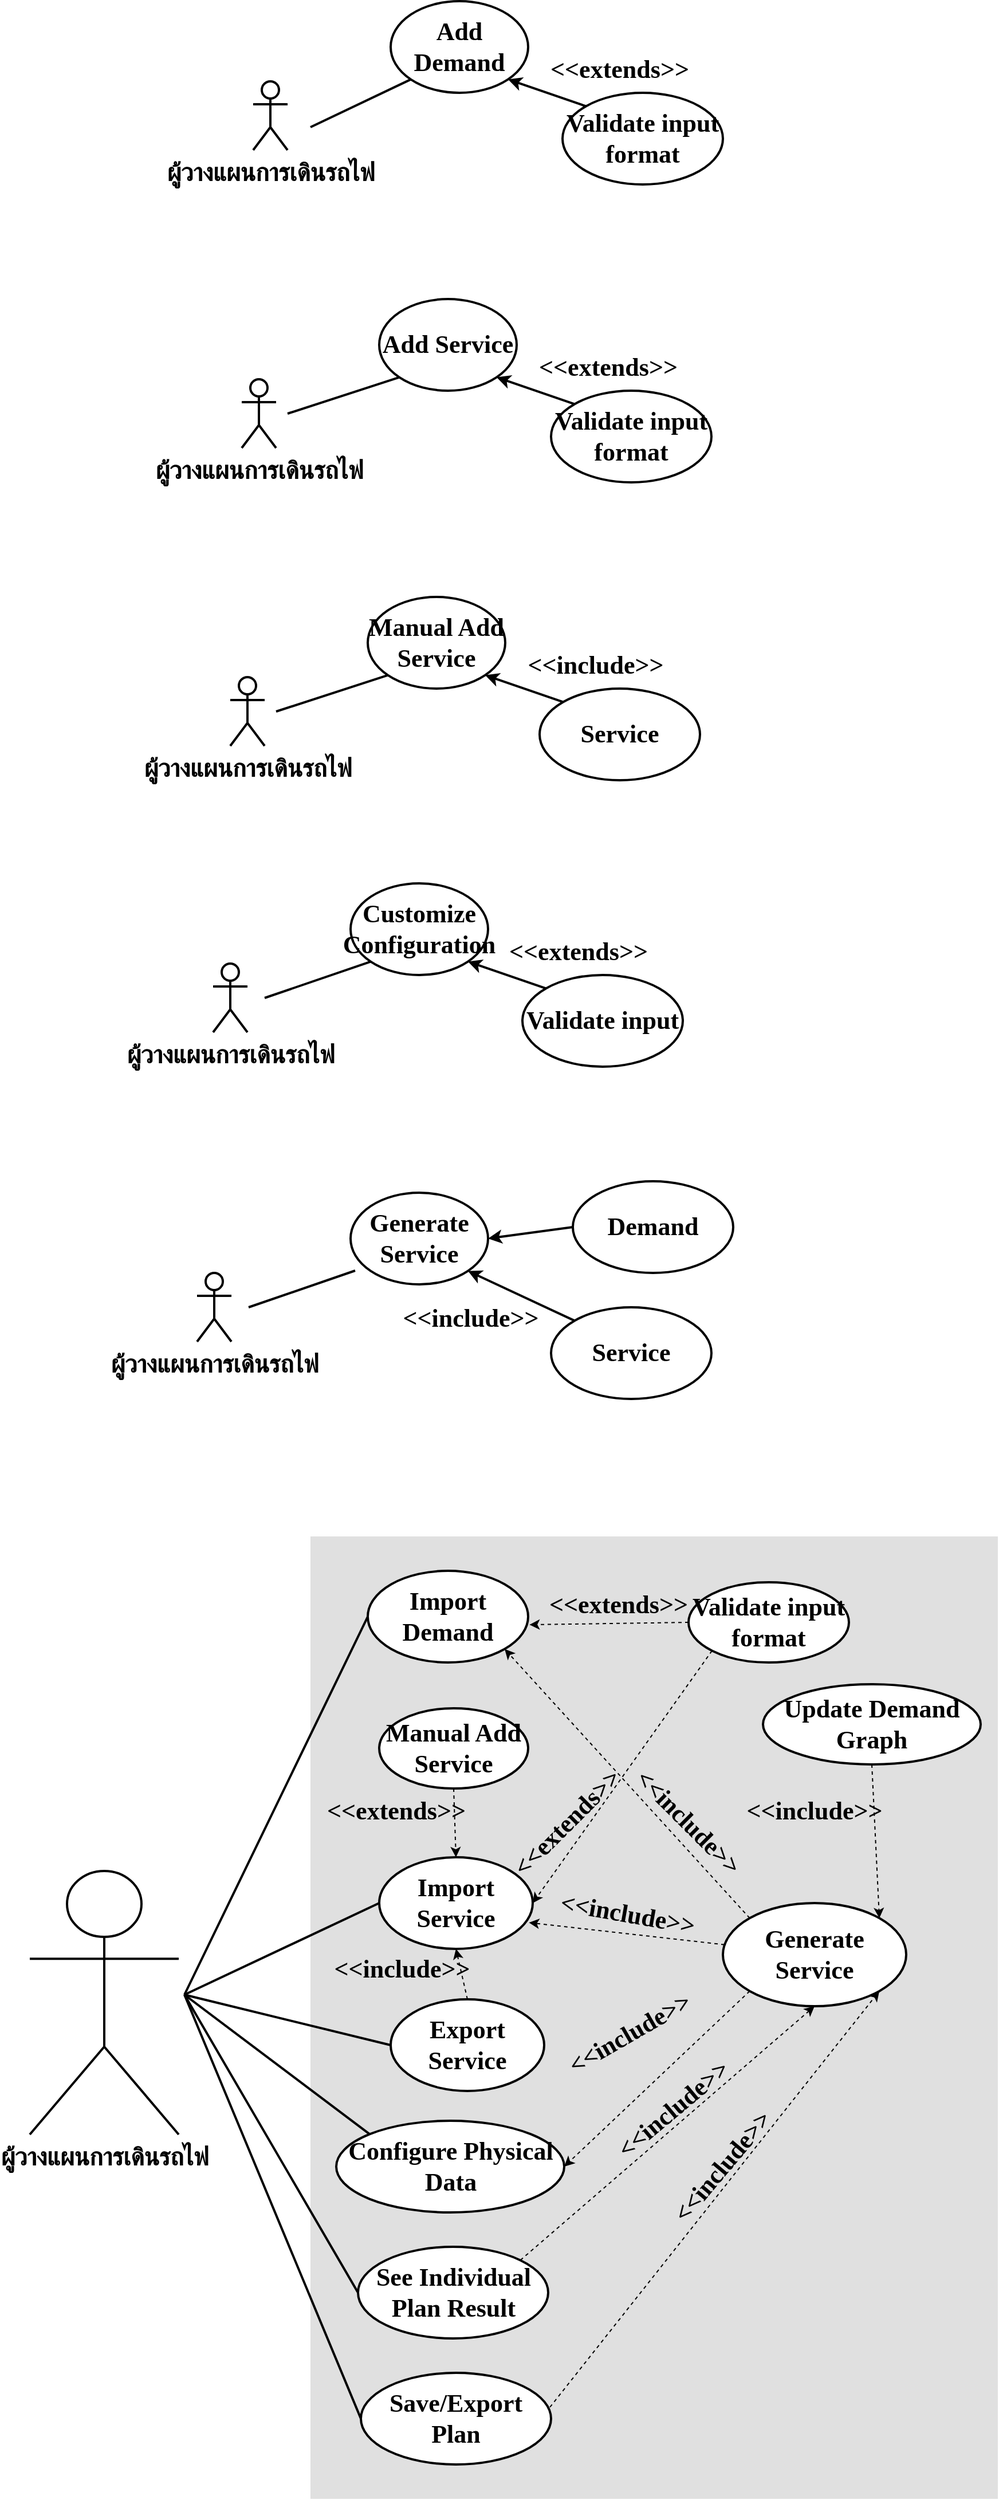 <mxfile version="10.6.7" type="github"><diagram id="RK6X6_1xujir9x7BbW0Y" name="Page-1"><mxGraphModel dx="2841" dy="1021" grid="1" gridSize="10" guides="1" tooltips="1" connect="1" arrows="1" fold="1" page="1" pageScale="1" pageWidth="850" pageHeight="1100" math="0" shadow="0"><root><mxCell id="0"/><mxCell id="1" parent="0"/><mxCell id="V3cnIcG59211ohvN8IQh-1" value="ผู้วางแผนการเดินรถไฟ" style="shape=umlActor;verticalLabelPosition=bottom;labelBackgroundColor=#ffffff;verticalAlign=top;html=1;outlineConnect=0;strokeWidth=2;fontFamily=TH Sarabun New;fontSize=22;fontStyle=1" parent="1" vertex="1"><mxGeometry x="170" y="180" width="30" height="60" as="geometry"/></mxCell><mxCell id="V3cnIcG59211ohvN8IQh-2" value="Add Demand" style="ellipse;whiteSpace=wrap;html=1;strokeWidth=2;fontFamily=TH Sarabun New;fontSize=22;fontStyle=1" parent="1" vertex="1"><mxGeometry x="290" y="110" width="120" height="80" as="geometry"/></mxCell><mxCell id="V3cnIcG59211ohvN8IQh-7" value="Validate input format" style="ellipse;whiteSpace=wrap;html=1;strokeWidth=2;fontFamily=TH Sarabun New;fontSize=22;fontStyle=1" parent="1" vertex="1"><mxGeometry x="440" y="190" width="140" height="80" as="geometry"/></mxCell><mxCell id="V3cnIcG59211ohvN8IQh-9" value="" style="endArrow=classic;html=1;entryX=1;entryY=1;entryDx=0;entryDy=0;exitX=0;exitY=0;exitDx=0;exitDy=0;strokeWidth=2;fontFamily=TH Sarabun New;fontSize=22;fontStyle=1" parent="1" source="V3cnIcG59211ohvN8IQh-7" target="V3cnIcG59211ohvN8IQh-2" edge="1"><mxGeometry width="50" height="50" relative="1" as="geometry"><mxPoint x="460" y="130" as="sourcePoint"/><mxPoint x="510" y="80" as="targetPoint"/></mxGeometry></mxCell><mxCell id="V3cnIcG59211ohvN8IQh-12" value="&amp;lt;&amp;lt;extends&amp;gt;&amp;gt;" style="text;html=1;strokeColor=none;fillColor=none;align=center;verticalAlign=middle;whiteSpace=wrap;rounded=0;strokeWidth=2;fontFamily=TH Sarabun New;fontSize=22;fontStyle=1" parent="1" vertex="1"><mxGeometry x="470" y="160" width="40" height="20" as="geometry"/></mxCell><mxCell id="V3cnIcG59211ohvN8IQh-50" value="ผู้วางแผนการเดินรถไฟ" style="shape=umlActor;verticalLabelPosition=bottom;labelBackgroundColor=#ffffff;verticalAlign=top;html=1;outlineConnect=0;strokeWidth=2;fontFamily=TH Sarabun New;fontSize=22;fontStyle=1" parent="1" vertex="1"><mxGeometry x="160" y="440" width="30" height="60" as="geometry"/></mxCell><mxCell id="V3cnIcG59211ohvN8IQh-51" value="Add Service" style="ellipse;whiteSpace=wrap;html=1;strokeWidth=2;fontFamily=TH Sarabun New;fontSize=22;fontStyle=1" parent="1" vertex="1"><mxGeometry x="280" y="370" width="120" height="80" as="geometry"/></mxCell><mxCell id="V3cnIcG59211ohvN8IQh-53" value="Validate input format" style="ellipse;whiteSpace=wrap;html=1;strokeWidth=2;fontFamily=TH Sarabun New;fontSize=22;fontStyle=1" parent="1" vertex="1"><mxGeometry x="430" y="450" width="140" height="80" as="geometry"/></mxCell><mxCell id="V3cnIcG59211ohvN8IQh-54" value="" style="endArrow=classic;html=1;entryX=1;entryY=1;entryDx=0;entryDy=0;exitX=0;exitY=0;exitDx=0;exitDy=0;strokeWidth=2;fontFamily=TH Sarabun New;fontSize=22;fontStyle=1" parent="1" source="V3cnIcG59211ohvN8IQh-53" target="V3cnIcG59211ohvN8IQh-51" edge="1"><mxGeometry width="50" height="50" relative="1" as="geometry"><mxPoint x="450" y="390" as="sourcePoint"/><mxPoint x="500" y="340" as="targetPoint"/></mxGeometry></mxCell><mxCell id="V3cnIcG59211ohvN8IQh-55" value="&amp;lt;&amp;lt;extends&amp;gt;&amp;gt;" style="text;html=1;strokeColor=none;fillColor=none;align=center;verticalAlign=middle;whiteSpace=wrap;rounded=0;strokeWidth=2;fontFamily=TH Sarabun New;fontSize=22;fontStyle=1" parent="1" vertex="1"><mxGeometry x="460" y="420" width="40" height="20" as="geometry"/></mxCell><mxCell id="V3cnIcG59211ohvN8IQh-56" value="ผู้วางแผนการเดินรถไฟ" style="shape=umlActor;verticalLabelPosition=bottom;labelBackgroundColor=#ffffff;verticalAlign=top;html=1;outlineConnect=0;strokeWidth=2;fontFamily=TH Sarabun New;fontSize=22;fontStyle=1" parent="1" vertex="1"><mxGeometry x="150" y="700" width="30" height="60" as="geometry"/></mxCell><mxCell id="V3cnIcG59211ohvN8IQh-57" value="Manual Add Service" style="ellipse;whiteSpace=wrap;html=1;strokeWidth=2;fontFamily=TH Sarabun New;fontSize=22;fontStyle=1" parent="1" vertex="1"><mxGeometry x="270" y="630" width="120" height="80" as="geometry"/></mxCell><mxCell id="V3cnIcG59211ohvN8IQh-59" value="Service" style="ellipse;whiteSpace=wrap;html=1;strokeWidth=2;fontFamily=TH Sarabun New;fontSize=22;fontStyle=1" parent="1" vertex="1"><mxGeometry x="420" y="710" width="140" height="80" as="geometry"/></mxCell><mxCell id="V3cnIcG59211ohvN8IQh-60" value="" style="endArrow=classic;html=1;entryX=1;entryY=1;entryDx=0;entryDy=0;exitX=0;exitY=0;exitDx=0;exitDy=0;strokeWidth=2;fontFamily=TH Sarabun New;fontSize=22;fontStyle=1" parent="1" source="V3cnIcG59211ohvN8IQh-59" target="V3cnIcG59211ohvN8IQh-57" edge="1"><mxGeometry width="50" height="50" relative="1" as="geometry"><mxPoint x="440" y="650" as="sourcePoint"/><mxPoint x="490" y="600" as="targetPoint"/></mxGeometry></mxCell><mxCell id="V3cnIcG59211ohvN8IQh-61" value="&amp;lt;&amp;lt;include&amp;gt;&amp;gt;" style="text;html=1;strokeColor=none;fillColor=none;align=center;verticalAlign=middle;whiteSpace=wrap;rounded=0;strokeWidth=2;fontFamily=TH Sarabun New;fontSize=22;fontStyle=1" parent="1" vertex="1"><mxGeometry x="449" y="680" width="40" height="20" as="geometry"/></mxCell><mxCell id="V3cnIcG59211ohvN8IQh-63" value="ผู้วางแผนการเดินรถไฟ" style="shape=umlActor;verticalLabelPosition=bottom;labelBackgroundColor=#ffffff;verticalAlign=top;html=1;outlineConnect=0;strokeWidth=2;fontFamily=TH Sarabun New;fontSize=22;fontStyle=1" parent="1" vertex="1"><mxGeometry x="135" y="950" width="30" height="60" as="geometry"/></mxCell><mxCell id="V3cnIcG59211ohvN8IQh-64" value="Customize Configuration" style="ellipse;whiteSpace=wrap;html=1;strokeWidth=2;fontFamily=TH Sarabun New;fontSize=22;fontStyle=1" parent="1" vertex="1"><mxGeometry x="255" y="880" width="120" height="80" as="geometry"/></mxCell><mxCell id="V3cnIcG59211ohvN8IQh-66" value="Validate input" style="ellipse;whiteSpace=wrap;html=1;strokeWidth=2;fontFamily=TH Sarabun New;fontSize=22;fontStyle=1" parent="1" vertex="1"><mxGeometry x="405" y="960" width="140" height="80" as="geometry"/></mxCell><mxCell id="V3cnIcG59211ohvN8IQh-67" value="" style="endArrow=classic;html=1;entryX=1;entryY=1;entryDx=0;entryDy=0;exitX=0;exitY=0;exitDx=0;exitDy=0;strokeWidth=2;fontFamily=TH Sarabun New;fontSize=22;fontStyle=1" parent="1" source="V3cnIcG59211ohvN8IQh-66" target="V3cnIcG59211ohvN8IQh-64" edge="1"><mxGeometry width="50" height="50" relative="1" as="geometry"><mxPoint x="425" y="900" as="sourcePoint"/><mxPoint x="475" y="850" as="targetPoint"/></mxGeometry></mxCell><mxCell id="V3cnIcG59211ohvN8IQh-68" value="&amp;lt;&amp;lt;extends&amp;gt;&amp;gt;" style="text;html=1;strokeColor=none;fillColor=none;align=center;verticalAlign=middle;whiteSpace=wrap;rounded=0;strokeWidth=2;fontFamily=TH Sarabun New;fontSize=22;fontStyle=1" parent="1" vertex="1"><mxGeometry x="434" y="930" width="40" height="20" as="geometry"/></mxCell><mxCell id="V3cnIcG59211ohvN8IQh-70" value="" style="endArrow=none;html=1;strokeWidth=2;fontFamily=TH Sarabun New;fontSize=23;entryX=0;entryY=1;entryDx=0;entryDy=0;" parent="1" target="V3cnIcG59211ohvN8IQh-2" edge="1"><mxGeometry width="50" height="50" relative="1" as="geometry"><mxPoint x="220" y="220" as="sourcePoint"/><mxPoint x="270" y="170" as="targetPoint"/></mxGeometry></mxCell><mxCell id="V3cnIcG59211ohvN8IQh-71" value="" style="endArrow=none;html=1;strokeWidth=2;fontFamily=TH Sarabun New;fontSize=23;entryX=0;entryY=1;entryDx=0;entryDy=0;" parent="1" target="V3cnIcG59211ohvN8IQh-64" edge="1"><mxGeometry width="50" height="50" relative="1" as="geometry"><mxPoint x="180" y="980" as="sourcePoint"/><mxPoint x="230" y="930" as="targetPoint"/></mxGeometry></mxCell><mxCell id="V3cnIcG59211ohvN8IQh-72" value="" style="endArrow=none;html=1;strokeWidth=2;fontFamily=TH Sarabun New;fontSize=23;entryX=0;entryY=1;entryDx=0;entryDy=0;" parent="1" target="V3cnIcG59211ohvN8IQh-57" edge="1"><mxGeometry width="50" height="50" relative="1" as="geometry"><mxPoint x="190" y="730" as="sourcePoint"/><mxPoint x="260" y="700" as="targetPoint"/></mxGeometry></mxCell><mxCell id="V3cnIcG59211ohvN8IQh-73" value="" style="endArrow=none;html=1;strokeWidth=2;fontFamily=TH Sarabun New;fontSize=23;entryX=0;entryY=1;entryDx=0;entryDy=0;" parent="1" target="V3cnIcG59211ohvN8IQh-51" edge="1"><mxGeometry width="50" height="50" relative="1" as="geometry"><mxPoint x="200" y="470" as="sourcePoint"/><mxPoint x="280" y="440" as="targetPoint"/></mxGeometry></mxCell><mxCell id="V3cnIcG59211ohvN8IQh-74" value="ผู้วางแผนการเดินรถไฟ" style="shape=umlActor;verticalLabelPosition=bottom;labelBackgroundColor=#ffffff;verticalAlign=top;html=1;outlineConnect=0;strokeWidth=2;fontFamily=TH Sarabun New;fontSize=22;fontStyle=1" parent="1" vertex="1"><mxGeometry x="121" y="1220" width="30" height="60" as="geometry"/></mxCell><mxCell id="V3cnIcG59211ohvN8IQh-75" value="Generate Service" style="ellipse;whiteSpace=wrap;html=1;strokeWidth=2;fontFamily=TH Sarabun New;fontSize=22;fontStyle=1" parent="1" vertex="1"><mxGeometry x="255" y="1150" width="120" height="80" as="geometry"/></mxCell><mxCell id="V3cnIcG59211ohvN8IQh-76" value="Service" style="ellipse;whiteSpace=wrap;html=1;strokeWidth=2;fontFamily=TH Sarabun New;fontSize=22;fontStyle=1" parent="1" vertex="1"><mxGeometry x="430" y="1250" width="140" height="80" as="geometry"/></mxCell><mxCell id="V3cnIcG59211ohvN8IQh-77" value="" style="endArrow=classic;html=1;entryX=1;entryY=1;entryDx=0;entryDy=0;exitX=0;exitY=0;exitDx=0;exitDy=0;strokeWidth=2;fontFamily=TH Sarabun New;fontSize=22;fontStyle=1" parent="1" source="V3cnIcG59211ohvN8IQh-76" target="V3cnIcG59211ohvN8IQh-75" edge="1"><mxGeometry width="50" height="50" relative="1" as="geometry"><mxPoint x="425" y="1170" as="sourcePoint"/><mxPoint x="475" y="1120" as="targetPoint"/></mxGeometry></mxCell><mxCell id="V3cnIcG59211ohvN8IQh-78" value="&amp;lt;&amp;lt;include&amp;gt;&amp;gt;" style="text;html=1;strokeColor=none;fillColor=none;align=center;verticalAlign=middle;whiteSpace=wrap;rounded=0;strokeWidth=2;fontFamily=TH Sarabun New;fontSize=22;fontStyle=1" parent="1" vertex="1"><mxGeometry x="340" y="1250" width="40" height="20" as="geometry"/></mxCell><mxCell id="V3cnIcG59211ohvN8IQh-79" value="" style="endArrow=none;html=1;strokeWidth=2;fontFamily=TH Sarabun New;fontSize=23;entryX=0;entryY=1;entryDx=0;entryDy=0;" parent="1" edge="1"><mxGeometry width="50" height="50" relative="1" as="geometry"><mxPoint x="166" y="1250" as="sourcePoint"/><mxPoint x="259" y="1218" as="targetPoint"/></mxGeometry></mxCell><mxCell id="V3cnIcG59211ohvN8IQh-81" value="" style="endArrow=classic;html=1;strokeWidth=2;fontFamily=TH Sarabun New;fontSize=23;entryX=1;entryY=0.5;entryDx=0;entryDy=0;exitX=0;exitY=0.5;exitDx=0;exitDy=0;" parent="1" source="V3cnIcG59211ohvN8IQh-82" target="V3cnIcG59211ohvN8IQh-75" edge="1"><mxGeometry width="50" height="50" relative="1" as="geometry"><mxPoint x="454" y="1180" as="sourcePoint"/><mxPoint x="504" y="1130" as="targetPoint"/></mxGeometry></mxCell><mxCell id="V3cnIcG59211ohvN8IQh-82" value="Demand" style="ellipse;whiteSpace=wrap;html=1;strokeWidth=2;fontFamily=TH Sarabun New;fontSize=22;fontStyle=1" parent="1" vertex="1"><mxGeometry x="449" y="1140" width="140" height="80" as="geometry"/></mxCell><mxCell id="GX_bWL0Xeh0KJj9oZ51v-5" value="" style="rounded=0;whiteSpace=wrap;html=1;labelBackgroundColor=#ffffff;fillColor=#E0E0E0;strokeColor=none;fontColor=#333333;glass=0;shadow=0;comic=0;" parent="1" vertex="1"><mxGeometry x="220" y="1450" width="600" height="840" as="geometry"/></mxCell><mxCell id="GX_bWL0Xeh0KJj9oZ51v-7" value="Import Demand" style="ellipse;whiteSpace=wrap;html=1;strokeWidth=2;fontFamily=TH Sarabun New;fontSize=22;fontStyle=1" parent="1" vertex="1"><mxGeometry x="270" y="1480" width="140" height="80" as="geometry"/></mxCell><mxCell id="GX_bWL0Xeh0KJj9oZ51v-9" value="Import Service" style="ellipse;whiteSpace=wrap;html=1;strokeWidth=2;fontFamily=TH Sarabun New;fontSize=22;fontStyle=1" parent="1" vertex="1"><mxGeometry x="280" y="1730" width="134" height="80" as="geometry"/></mxCell><mxCell id="GX_bWL0Xeh0KJj9oZ51v-12" value="Validate input format" style="ellipse;whiteSpace=wrap;html=1;strokeWidth=2;fontFamily=TH Sarabun New;fontSize=22;fontStyle=1" parent="1" vertex="1"><mxGeometry x="550" y="1490" width="140" height="70" as="geometry"/></mxCell><mxCell id="PzsN7PQAuP5NIl4zeAfs-1" value="ผู้วางแผนการเดินรถไฟ" style="shape=umlActor;verticalLabelPosition=bottom;labelBackgroundColor=#ffffff;verticalAlign=top;html=1;outlineConnect=0;strokeWidth=2;fontFamily=TH Sarabun New;fontSize=22;fontStyle=1" vertex="1" parent="1"><mxGeometry x="-25" y="1742" width="130" height="230" as="geometry"/></mxCell><mxCell id="PzsN7PQAuP5NIl4zeAfs-2" value="" style="endArrow=none;html=1;strokeWidth=2;fontFamily=TH Sarabun New;fontSize=23;entryX=0;entryY=0.5;entryDx=0;entryDy=0;" edge="1" parent="1" target="GX_bWL0Xeh0KJj9oZ51v-7"><mxGeometry width="50" height="50" relative="1" as="geometry"><mxPoint x="110" y="1850" as="sourcePoint"/><mxPoint x="228" y="1618" as="targetPoint"/></mxGeometry></mxCell><mxCell id="PzsN7PQAuP5NIl4zeAfs-3" value="" style="endArrow=none;html=1;strokeWidth=2;fontFamily=TH Sarabun New;fontSize=23;entryX=0;entryY=0.5;entryDx=0;entryDy=0;" edge="1" parent="1" target="GX_bWL0Xeh0KJj9oZ51v-9"><mxGeometry width="50" height="50" relative="1" as="geometry"><mxPoint x="110" y="1850" as="sourcePoint"/><mxPoint x="295" y="1510" as="targetPoint"/></mxGeometry></mxCell><mxCell id="PzsN7PQAuP5NIl4zeAfs-4" value="" style="endArrow=classic;html=1;exitX=0;exitY=0.5;exitDx=0;exitDy=0;entryX=1.008;entryY=0.588;entryDx=0;entryDy=0;entryPerimeter=0;dashed=1;" edge="1" parent="1" source="GX_bWL0Xeh0KJj9oZ51v-12" target="GX_bWL0Xeh0KJj9oZ51v-7"><mxGeometry width="50" height="50" relative="1" as="geometry"><mxPoint x="450" y="1600" as="sourcePoint"/><mxPoint x="500" y="1550" as="targetPoint"/></mxGeometry></mxCell><mxCell id="PzsN7PQAuP5NIl4zeAfs-5" value="" style="endArrow=classic;html=1;exitX=0;exitY=1;exitDx=0;exitDy=0;entryX=1;entryY=0.5;entryDx=0;entryDy=0;dashed=1;" edge="1" parent="1" source="GX_bWL0Xeh0KJj9oZ51v-12" target="GX_bWL0Xeh0KJj9oZ51v-9"><mxGeometry width="50" height="50" relative="1" as="geometry"><mxPoint x="529" y="1585" as="sourcePoint"/><mxPoint x="416" y="1517" as="targetPoint"/></mxGeometry></mxCell><mxCell id="PzsN7PQAuP5NIl4zeAfs-6" value="Manual Add Service" style="ellipse;whiteSpace=wrap;html=1;strokeWidth=2;fontFamily=TH Sarabun New;fontSize=22;fontStyle=1" vertex="1" parent="1"><mxGeometry x="280" y="1600" width="130" height="70" as="geometry"/></mxCell><mxCell id="PzsN7PQAuP5NIl4zeAfs-8" value="" style="endArrow=classic;html=1;entryX=0.5;entryY=0;entryDx=0;entryDy=0;dashed=1;exitX=0.5;exitY=1;exitDx=0;exitDy=0;" edge="1" parent="1" source="PzsN7PQAuP5NIl4zeAfs-6" target="GX_bWL0Xeh0KJj9oZ51v-9"><mxGeometry width="50" height="50" relative="1" as="geometry"><mxPoint x="360" y="1650" as="sourcePoint"/><mxPoint x="421" y="1507" as="targetPoint"/></mxGeometry></mxCell><mxCell id="PzsN7PQAuP5NIl4zeAfs-9" value="Configure Physical Data" style="ellipse;whiteSpace=wrap;html=1;strokeWidth=2;fontFamily=TH Sarabun New;fontSize=22;fontStyle=1" vertex="1" parent="1"><mxGeometry x="242.5" y="1960" width="199" height="80" as="geometry"/></mxCell><mxCell id="PzsN7PQAuP5NIl4zeAfs-10" value="" style="endArrow=none;html=1;strokeWidth=2;fontFamily=TH Sarabun New;fontSize=23;entryX=0;entryY=0;entryDx=0;entryDy=0;" edge="1" parent="1" target="PzsN7PQAuP5NIl4zeAfs-9"><mxGeometry width="50" height="50" relative="1" as="geometry"><mxPoint x="110" y="1850" as="sourcePoint"/><mxPoint x="280" y="1800" as="targetPoint"/></mxGeometry></mxCell><mxCell id="PzsN7PQAuP5NIl4zeAfs-12" value="Generate Service" style="ellipse;whiteSpace=wrap;html=1;strokeWidth=2;fontFamily=TH Sarabun New;fontSize=22;fontStyle=1" vertex="1" parent="1"><mxGeometry x="580" y="1770" width="160" height="90" as="geometry"/></mxCell><mxCell id="PzsN7PQAuP5NIl4zeAfs-14" value="" style="endArrow=classic;html=1;exitX=0;exitY=0;exitDx=0;exitDy=0;entryX=1;entryY=1;entryDx=0;entryDy=0;dashed=1;" edge="1" parent="1" source="PzsN7PQAuP5NIl4zeAfs-12" target="GX_bWL0Xeh0KJj9oZ51v-7"><mxGeometry width="50" height="50" relative="1" as="geometry"><mxPoint x="620" y="1530" as="sourcePoint"/><mxPoint x="430" y="1730" as="targetPoint"/></mxGeometry></mxCell><mxCell id="PzsN7PQAuP5NIl4zeAfs-15" value="" style="endArrow=classic;html=1;dashed=1;entryX=0.975;entryY=0.713;entryDx=0;entryDy=0;entryPerimeter=0;" edge="1" parent="1" source="PzsN7PQAuP5NIl4zeAfs-12" target="GX_bWL0Xeh0KJj9oZ51v-9"><mxGeometry width="50" height="50" relative="1" as="geometry"><mxPoint x="490" y="1785" as="sourcePoint"/><mxPoint x="680" y="1585" as="targetPoint"/></mxGeometry></mxCell><mxCell id="PzsN7PQAuP5NIl4zeAfs-17" value="&amp;lt;&amp;lt;include&amp;gt;&amp;gt;" style="text;html=1;strokeColor=none;fillColor=none;align=center;verticalAlign=middle;whiteSpace=wrap;rounded=0;strokeWidth=2;fontFamily=TH Sarabun New;fontSize=22;fontStyle=1;rotation=45;" vertex="1" parent="1"><mxGeometry x="530" y="1689.5" width="40" height="20" as="geometry"/></mxCell><mxCell id="PzsN7PQAuP5NIl4zeAfs-19" value="&amp;lt;&amp;lt;include&amp;gt;&amp;gt;" style="text;html=1;strokeColor=none;fillColor=none;align=center;verticalAlign=middle;whiteSpace=wrap;rounded=0;strokeWidth=2;fontFamily=TH Sarabun New;fontSize=22;fontStyle=1;rotation=10;" vertex="1" parent="1"><mxGeometry x="477" y="1770" width="40" height="20" as="geometry"/></mxCell><mxCell id="PzsN7PQAuP5NIl4zeAfs-21" value="&amp;lt;&amp;lt;extends&amp;gt;&amp;gt;" style="text;html=1;strokeColor=none;fillColor=none;align=center;verticalAlign=middle;whiteSpace=wrap;rounded=0;strokeWidth=2;fontFamily=TH Sarabun New;fontSize=22;fontStyle=1;rotation=0;" vertex="1" parent="1"><mxGeometry x="469" y="1500" width="40" height="20" as="geometry"/></mxCell><mxCell id="PzsN7PQAuP5NIl4zeAfs-22" value="&amp;lt;&amp;lt;extends&amp;gt;&amp;gt;" style="text;html=1;strokeColor=none;fillColor=none;align=center;verticalAlign=middle;whiteSpace=wrap;rounded=0;strokeWidth=2;fontFamily=TH Sarabun New;fontSize=22;fontStyle=1" vertex="1" parent="1"><mxGeometry x="275" y="1680" width="40" height="20" as="geometry"/></mxCell><mxCell id="PzsN7PQAuP5NIl4zeAfs-23" value="&amp;lt;&amp;lt;extends&amp;gt;&amp;gt;" style="text;html=1;strokeColor=none;fillColor=none;align=center;verticalAlign=middle;whiteSpace=wrap;rounded=0;strokeWidth=2;fontFamily=TH Sarabun New;fontSize=22;fontStyle=1;rotation=-45;" vertex="1" parent="1"><mxGeometry x="424" y="1689.5" width="40" height="20" as="geometry"/></mxCell><mxCell id="PzsN7PQAuP5NIl4zeAfs-24" value="" style="endArrow=classic;html=1;dashed=1;entryX=1;entryY=0.5;entryDx=0;entryDy=0;exitX=0;exitY=1;exitDx=0;exitDy=0;" edge="1" parent="1" source="PzsN7PQAuP5NIl4zeAfs-12" target="PzsN7PQAuP5NIl4zeAfs-9"><mxGeometry width="50" height="50" relative="1" as="geometry"><mxPoint x="570.026" y="1748.696" as="sourcePoint"/><mxPoint x="427" y="1747" as="targetPoint"/></mxGeometry></mxCell><mxCell id="PzsN7PQAuP5NIl4zeAfs-25" value="&amp;lt;&amp;lt;include&amp;gt;&amp;gt;" style="text;html=1;strokeColor=none;fillColor=none;align=center;verticalAlign=middle;whiteSpace=wrap;rounded=0;strokeWidth=2;fontFamily=TH Sarabun New;fontSize=22;fontStyle=1;rotation=-30;" vertex="1" parent="1"><mxGeometry x="479" y="1874" width="40" height="20" as="geometry"/></mxCell><mxCell id="PzsN7PQAuP5NIl4zeAfs-26" value="Update Demand Graph" style="ellipse;whiteSpace=wrap;html=1;strokeWidth=2;fontFamily=TH Sarabun New;fontSize=22;fontStyle=1" vertex="1" parent="1"><mxGeometry x="615" y="1579" width="190" height="70" as="geometry"/></mxCell><mxCell id="PzsN7PQAuP5NIl4zeAfs-27" value="See Individual Plan Result" style="ellipse;whiteSpace=wrap;html=1;strokeWidth=2;fontFamily=TH Sarabun New;fontSize=22;fontStyle=1" vertex="1" parent="1"><mxGeometry x="261.5" y="2070" width="166" height="80" as="geometry"/></mxCell><mxCell id="PzsN7PQAuP5NIl4zeAfs-28" value="" style="endArrow=none;html=1;strokeWidth=2;fontFamily=TH Sarabun New;fontSize=23;entryX=0;entryY=0.5;entryDx=0;entryDy=0;" edge="1" parent="1" target="PzsN7PQAuP5NIl4zeAfs-27"><mxGeometry width="50" height="50" relative="1" as="geometry"><mxPoint x="110" y="1850" as="sourcePoint"/><mxPoint x="295" y="1890" as="targetPoint"/></mxGeometry></mxCell><mxCell id="PzsN7PQAuP5NIl4zeAfs-29" value="" style="endArrow=classic;html=1;dashed=1;entryX=0.5;entryY=1;entryDx=0;entryDy=0;exitX=1;exitY=0;exitDx=0;exitDy=0;" edge="1" parent="1" source="PzsN7PQAuP5NIl4zeAfs-27" target="PzsN7PQAuP5NIl4zeAfs-12"><mxGeometry width="50" height="50" relative="1" as="geometry"><mxPoint x="430" y="1860" as="sourcePoint"/><mxPoint x="633" y="1797" as="targetPoint"/></mxGeometry></mxCell><mxCell id="PzsN7PQAuP5NIl4zeAfs-30" value="&amp;lt;&amp;lt;include&amp;gt;&amp;gt;" style="text;html=1;strokeColor=none;fillColor=none;align=center;verticalAlign=middle;whiteSpace=wrap;rounded=0;strokeWidth=2;fontFamily=TH Sarabun New;fontSize=22;fontStyle=1;rotation=-40;" vertex="1" parent="1"><mxGeometry x="517" y="1940" width="40" height="20" as="geometry"/></mxCell><mxCell id="PzsN7PQAuP5NIl4zeAfs-31" value="" style="endArrow=classic;html=1;dashed=1;entryX=1;entryY=0;entryDx=0;entryDy=0;exitX=0.5;exitY=1;exitDx=0;exitDy=0;" edge="1" parent="1" source="PzsN7PQAuP5NIl4zeAfs-26" target="PzsN7PQAuP5NIl4zeAfs-12"><mxGeometry width="50" height="50" relative="1" as="geometry"><mxPoint x="820" y="1669" as="sourcePoint"/><mxPoint x="630" y="1656" as="targetPoint"/></mxGeometry></mxCell><mxCell id="PzsN7PQAuP5NIl4zeAfs-32" value="&amp;lt;&amp;lt;include&amp;gt;&amp;gt;" style="text;html=1;strokeColor=none;fillColor=none;align=center;verticalAlign=middle;whiteSpace=wrap;rounded=0;strokeWidth=2;fontFamily=TH Sarabun New;fontSize=22;fontStyle=1;rotation=0;" vertex="1" parent="1"><mxGeometry x="640" y="1680" width="40" height="20" as="geometry"/></mxCell><mxCell id="PzsN7PQAuP5NIl4zeAfs-33" value="Save/Export Plan" style="ellipse;whiteSpace=wrap;html=1;strokeWidth=2;fontFamily=TH Sarabun New;fontSize=22;fontStyle=1" vertex="1" parent="1"><mxGeometry x="264" y="2180" width="166" height="80" as="geometry"/></mxCell><mxCell id="PzsN7PQAuP5NIl4zeAfs-34" value="" style="endArrow=none;html=1;strokeWidth=2;fontFamily=TH Sarabun New;fontSize=23;entryX=0;entryY=0.5;entryDx=0;entryDy=0;" edge="1" parent="1" target="PzsN7PQAuP5NIl4zeAfs-33"><mxGeometry width="50" height="50" relative="1" as="geometry"><mxPoint x="110" y="1850" as="sourcePoint"/><mxPoint x="262" y="1992" as="targetPoint"/></mxGeometry></mxCell><mxCell id="PzsN7PQAuP5NIl4zeAfs-35" value="" style="endArrow=classic;html=1;dashed=1;entryX=1;entryY=1;entryDx=0;entryDy=0;exitX=0.994;exitY=0.375;exitDx=0;exitDy=0;exitPerimeter=0;" edge="1" parent="1" source="PzsN7PQAuP5NIl4zeAfs-33" target="PzsN7PQAuP5NIl4zeAfs-12"><mxGeometry width="50" height="50" relative="1" as="geometry"><mxPoint x="458" y="2062" as="sourcePoint"/><mxPoint x="702" y="1930" as="targetPoint"/></mxGeometry></mxCell><mxCell id="PzsN7PQAuP5NIl4zeAfs-36" value="&amp;lt;&amp;lt;include&amp;gt;&amp;gt;" style="text;html=1;strokeColor=none;fillColor=none;align=center;verticalAlign=middle;whiteSpace=wrap;rounded=0;strokeWidth=2;fontFamily=TH Sarabun New;fontSize=22;fontStyle=1;rotation=-50;" vertex="1" parent="1"><mxGeometry x="560" y="1990" width="40" height="20" as="geometry"/></mxCell><mxCell id="PzsN7PQAuP5NIl4zeAfs-47" value="Export Service" style="ellipse;whiteSpace=wrap;html=1;strokeWidth=2;fontFamily=TH Sarabun New;fontSize=22;fontStyle=1" vertex="1" parent="1"><mxGeometry x="290" y="1854" width="134" height="80" as="geometry"/></mxCell><mxCell id="PzsN7PQAuP5NIl4zeAfs-48" value="" style="endArrow=classic;html=1;dashed=1;entryX=0.5;entryY=1;entryDx=0;entryDy=0;exitX=0.5;exitY=0;exitDx=0;exitDy=0;" edge="1" parent="1" source="PzsN7PQAuP5NIl4zeAfs-47" target="GX_bWL0Xeh0KJj9oZ51v-9"><mxGeometry width="50" height="50" relative="1" as="geometry"><mxPoint x="591.466" y="1816.424" as="sourcePoint"/><mxPoint x="420.429" y="1797.571" as="targetPoint"/></mxGeometry></mxCell><mxCell id="PzsN7PQAuP5NIl4zeAfs-49" value="&amp;lt;&amp;lt;include&amp;gt;&amp;gt;" style="text;html=1;strokeColor=none;fillColor=none;align=center;verticalAlign=middle;whiteSpace=wrap;rounded=0;strokeWidth=2;fontFamily=TH Sarabun New;fontSize=22;fontStyle=1" vertex="1" parent="1"><mxGeometry x="280" y="1817.5" width="40" height="20" as="geometry"/></mxCell><mxCell id="PzsN7PQAuP5NIl4zeAfs-50" value="" style="endArrow=none;html=1;strokeWidth=2;fontFamily=TH Sarabun New;fontSize=23;entryX=0;entryY=0.5;entryDx=0;entryDy=0;" edge="1" parent="1" target="PzsN7PQAuP5NIl4zeAfs-47"><mxGeometry width="50" height="50" relative="1" as="geometry"><mxPoint x="110" y="1850" as="sourcePoint"/><mxPoint x="290.429" y="1780.429" as="targetPoint"/></mxGeometry></mxCell></root></mxGraphModel></diagram></mxfile>